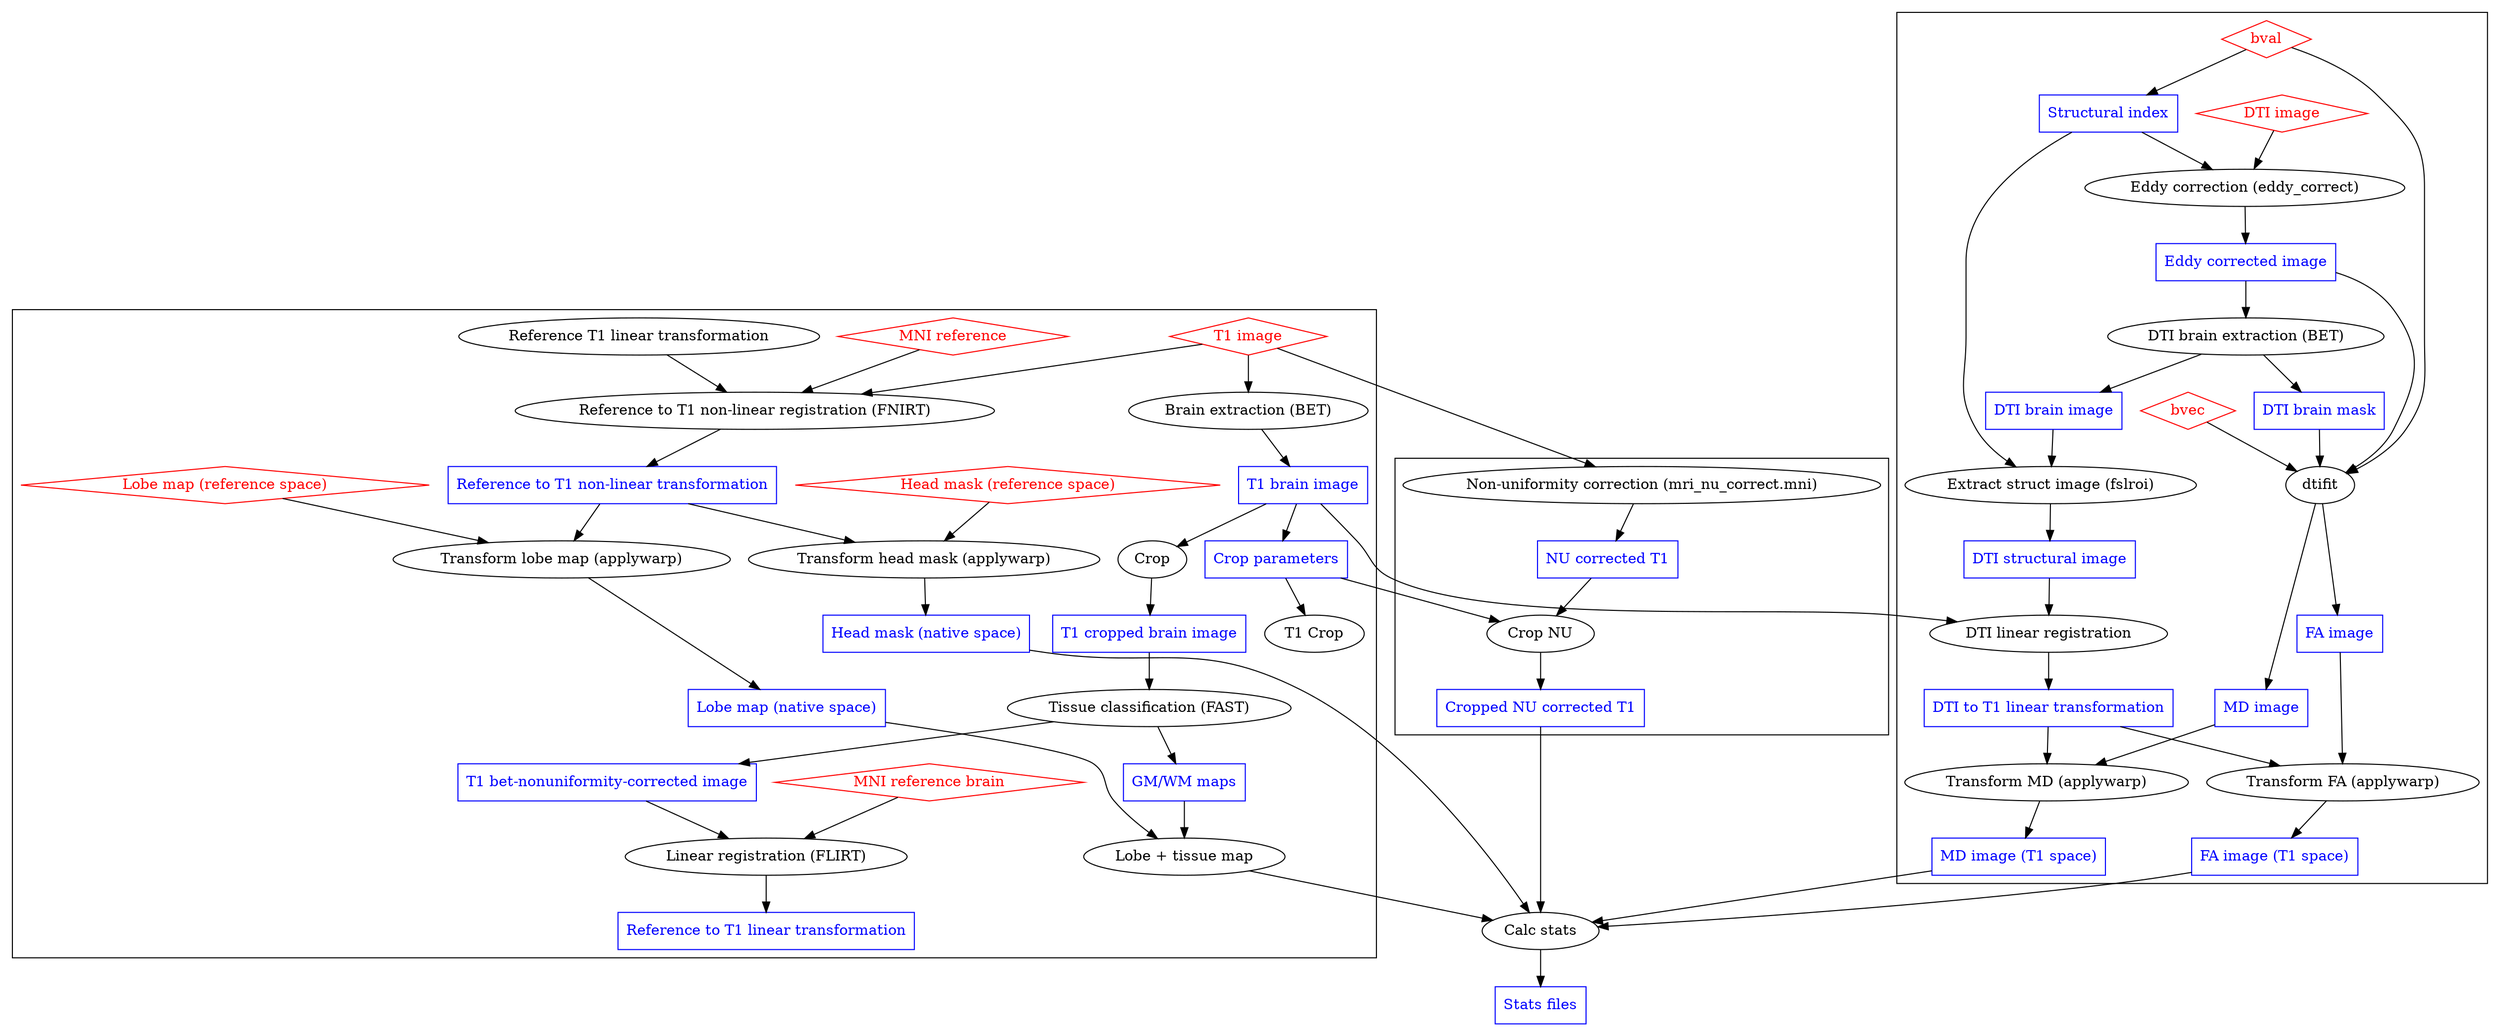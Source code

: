strict digraph Pipeline {
subgraph Inputs {
node [shape=diamond, color=red, fontcolor=red]
"T1 image"
"MNI reference"
"MNI reference brain"
"Lobe map (reference space)"
"Head mask (reference space)"
"DTI image"
"bvec"
"bval"
}
subgraph Outputs {
node[shape=rect, color=blue, fontcolor=blue];
"T1 brain image" 
"T1 cropped brain image" 
"GM/WM maps"
"T1 bet-nonuniformity-corrected image"
"Crop parameters"
"Reference to T1 linear transformation"
"Reference to T1 non-linear transformation"
"Lobe map (native space)"
"Head mask (native space)"
"NU corrected T1"
"Cropped NU corrected T1"
"Eddy corrected image"
"DTI brain mask"
"FA image"
"MD image"
"FA image (T1 space)"
"MD image (T1 space)"
"DTI to T1 linear transformation"
"Stats files"
"Structural index"
"DTI brain image"
"DTI structural image"
}
subgraph clustermaps{
"T1 image" -> "Brain extraction (BET)" -> "T1 brain image" -> "Crop" -> "T1 cropped brain image" -> "Tissue classification (FAST)"
"T1 brain image" -> "Crop parameters" -> "T1 Crop"
"Tissue classification (FAST)" -> {"GM/WM maps", "T1 bet-nonuniformity-corrected image"}
{"T1 bet-nonuniformity-corrected image", "MNI reference brain"} -> "Linear registration (FLIRT)" -> "Reference to T1 linear transformation"
{"Reference T1 linear transformation", "T1 image", "MNI reference"} -> "Reference to T1 non-linear registration (FNIRT)" -> "Reference to T1 non-linear transformation"
{"Lobe map (reference space)", "Reference to T1 non-linear transformation"} -> "Transform lobe map (applywarp)" -> "Lobe map (native space)"
{"Head mask (reference space)", "Reference to T1 non-linear transformation"} -> "Transform head mask (applywarp)" -> "Head mask (native space)"
{"Lobe map (native space)", "GM/WM maps"} -> "Lobe + tissue map"
}

subgraph "clusterT1 data" {
"T1 image" -> "Non-uniformity correction (mri_nu_correct.mni)" -> "NU corrected T1"
{"NU corrected T1", "Crop parameters"} -> "Crop NU" -> "Cropped NU corrected T1"
}

subgraph "clusterDTI" {
bval -> "Structural index"
{"DTI image", "Structural index"} -> "Eddy correction (eddy_correct)" -> "Eddy corrected image"
"Eddy corrected image" -> "DTI brain extraction (BET)" -> {"DTI brain mask", "DTI brain image"}
{"Eddy corrected image", "bvec", "bval", "DTI brain mask"} -> dtifit -> {"FA image", "MD image"}
{"DTI brain image", "Structural index"} -> "Extract struct image (fslroi)" -> "DTI structural image"
{"DTI structural image", "T1 brain image"} -> "DTI linear registration" -> "DTI to T1 linear transformation"
{"DTI to T1 linear transformation", "FA image"} -> "Transform FA (applywarp)" -> "FA image (T1 space)"
{"DTI to T1 linear transformation", "MD image"} -> "Transform MD (applywarp)" -> "MD image (T1 space)"
}

{"Cropped NU corrected T1", "Lobe + tissue map", "Head mask (native space)", "FA image (T1 space)", "MD image (T1 space)"} -> "Calc stats" -> "Stats files"

}